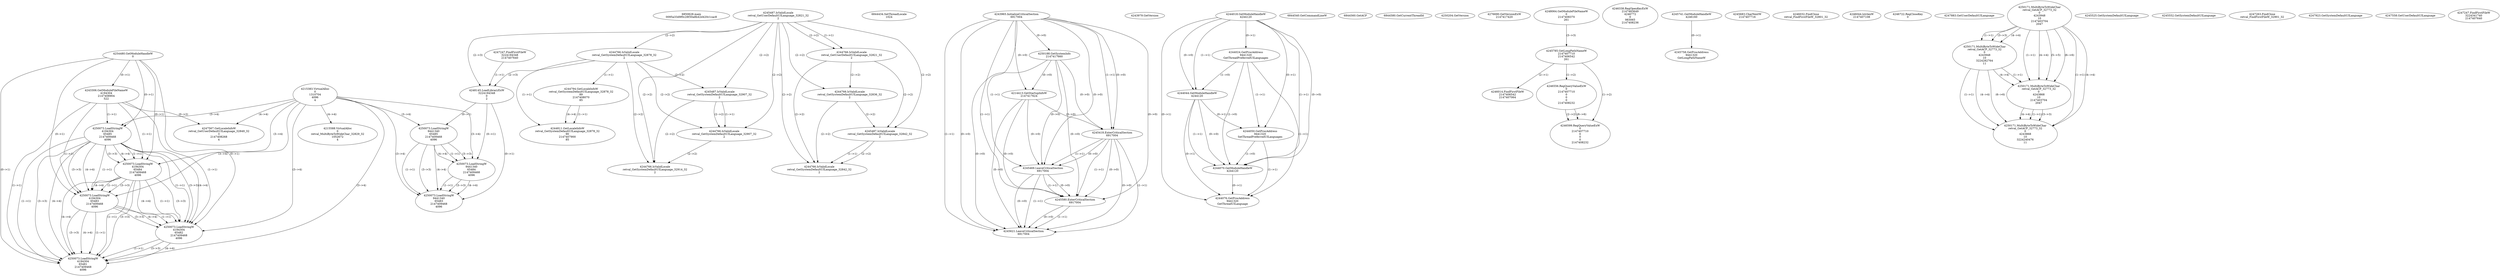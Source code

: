 // Global SCDG with merge call
digraph {
	0 [label="6850628.main
0095a33d9f0c28f30a8b42d420c1cac8"]
	1 [label="4254480.GetModuleHandleW
0"]
	2 [label="6844434.SetThreadLocale
1024"]
	3 [label="4243965.InitializeCriticalSection
6917004"]
	4 [label="4243979.GetVersion
"]
	5 [label="4244018.GetModuleHandleW
4244120"]
	6 [label="4244024.GetProcAddress
9441320
GetThreadPreferredUILanguages"]
	5 -> 6 [label="(0-->1)"]
	7 [label="4244044.GetModuleHandleW
4244120"]
	5 -> 7 [label="(1-->1)"]
	5 -> 7 [label="(0-->0)"]
	6 -> 7 [label="(1-->0)"]
	8 [label="4244050.GetProcAddress
9441320
SetThreadPreferredUILanguages"]
	5 -> 8 [label="(0-->1)"]
	6 -> 8 [label="(1-->1)"]
	7 -> 8 [label="(0-->1)"]
	9 [label="4244070.GetModuleHandleW
4244120"]
	5 -> 9 [label="(1-->1)"]
	7 -> 9 [label="(1-->1)"]
	5 -> 9 [label="(0-->0)"]
	6 -> 9 [label="(1-->0)"]
	7 -> 9 [label="(0-->0)"]
	8 -> 9 [label="(1-->0)"]
	10 [label="4244076.GetProcAddress
9441320
GetThreadUILanguage"]
	5 -> 10 [label="(0-->1)"]
	6 -> 10 [label="(1-->1)"]
	7 -> 10 [label="(0-->1)"]
	8 -> 10 [label="(1-->1)"]
	9 -> 10 [label="(0-->1)"]
	11 [label="4250188.GetSystemInfo
2147417660"]
	3 -> 11 [label="(0-->0)"]
	12 [label="6844540.GetCommandLineW
"]
	13 [label="4214413.GetStartupInfoW
2147417624"]
	3 -> 13 [label="(0-->0)"]
	11 -> 13 [label="(0-->0)"]
	14 [label="6844560.GetACP
"]
	15 [label="6844580.GetCurrentThreadId
"]
	16 [label="4250204.GetVersion
"]
	17 [label="4276690.GetVersionExW
2147417420"]
	18 [label="4243306.GetModuleFileNameW
4194304
2147408904
522"]
	1 -> 18 [label="(0-->1)"]
	19 [label="4248064.GetModuleFileNameW
0
2147408370
261"]
	20 [label="4215383.VirtualAlloc
0
1310704
4096
4"]
	21 [label="4246338.RegOpenKeyExW
2147483649
4246772
0
983065
2147408236"]
	22 [label="4245741.GetModuleHandleW
4246160"]
	23 [label="4245758.GetProcAddress
9441320
GetLongPathNameW"]
	22 -> 23 [label="(0-->1)"]
	24 [label="4245785.GetLongPathNameW
2147407710
2147406542
261"]
	19 -> 24 [label="(3-->3)"]
	25 [label="4245683.CharNextW
2147407716"]
	26 [label="4246014.FindFirstFileW
2147406542
2147407064"]
	24 -> 26 [label="(2-->1)"]
	27 [label="4246032.FindClose
retval_FindFirstFileW_32801_32"]
	28 [label="4246044.lstrlenW
2147407108"]
	29 [label="4246556.RegQueryValueExW
0
2147407710
0
0
0
2147408232"]
	24 -> 29 [label="(1-->2)"]
	30 [label="4246599.RegQueryValueExW
0
2147407710
0
0
0
2147408232"]
	24 -> 30 [label="(1-->2)"]
	29 -> 30 [label="(2-->2)"]
	29 -> 30 [label="(6-->6)"]
	31 [label="4246722.RegCloseKey
0"]
	32 [label="4247883.GetUserDefaultUILanguage
"]
	33 [label="4245418.EnterCriticalSection
6917004"]
	3 -> 33 [label="(1-->1)"]
	3 -> 33 [label="(0-->0)"]
	11 -> 33 [label="(0-->0)"]
	13 -> 33 [label="(0-->0)"]
	34 [label="4245469.LeaveCriticalSection
6917004"]
	3 -> 34 [label="(1-->1)"]
	33 -> 34 [label="(1-->1)"]
	3 -> 34 [label="(0-->0)"]
	11 -> 34 [label="(0-->0)"]
	13 -> 34 [label="(0-->0)"]
	33 -> 34 [label="(0-->0)"]
	35 [label="4245487.IsValidLocale
retval_GetUserDefaultUILanguage_32821_32
2"]
	36 [label="4250171.MultiByteToWideChar
retval_GetACP_32773_32
0
4243948
10
2147403704
2047"]
	37 [label="4250171.MultiByteToWideChar
retval_GetACP_32773_32
0
4243948
10
3224282764
11"]
	36 -> 37 [label="(1-->1)"]
	36 -> 37 [label="(3-->3)"]
	36 -> 37 [label="(4-->4)"]
	38 [label="4245525.GetSystemDefaultUILanguage
"]
	39 [label="4245552.GetSystemDefaultUILanguage
"]
	40 [label="4244766.IsValidLocale
retval_GetSystemDefaultUILanguage_32878_32
2"]
	35 -> 40 [label="(2-->2)"]
	41 [label="4244794.GetLocaleInfoW
retval_GetSystemDefaultUILanguage_32878_32
89
2147408070
85"]
	40 -> 41 [label="(1-->1)"]
	42 [label="4244811.GetLocaleInfoW
retval_GetSystemDefaultUILanguage_32878_32
90
2147407900
85"]
	40 -> 42 [label="(1-->1)"]
	41 -> 42 [label="(1-->1)"]
	41 -> 42 [label="(4-->4)"]
	43 [label="4245580.EnterCriticalSection
6917004"]
	3 -> 43 [label="(1-->1)"]
	33 -> 43 [label="(1-->1)"]
	34 -> 43 [label="(1-->1)"]
	3 -> 43 [label="(0-->0)"]
	11 -> 43 [label="(0-->0)"]
	13 -> 43 [label="(0-->0)"]
	33 -> 43 [label="(0-->0)"]
	34 -> 43 [label="(0-->0)"]
	44 [label="4245621.LeaveCriticalSection
6917004"]
	3 -> 44 [label="(1-->1)"]
	33 -> 44 [label="(1-->1)"]
	34 -> 44 [label="(1-->1)"]
	43 -> 44 [label="(1-->1)"]
	3 -> 44 [label="(0-->0)"]
	11 -> 44 [label="(0-->0)"]
	13 -> 44 [label="(0-->0)"]
	33 -> 44 [label="(0-->0)"]
	34 -> 44 [label="(0-->0)"]
	43 -> 44 [label="(0-->0)"]
	45 [label="4247247.FindFirstFileW
3224194348
2147407640"]
	46 [label="4247263.FindClose
retval_FindFirstFileW_32901_32"]
	47 [label="4248145.LoadLibraryExW
3224194348
0
2"]
	45 -> 47 [label="(1-->1)"]
	35 -> 47 [label="(2-->3)"]
	40 -> 47 [label="(2-->3)"]
	48 [label="4250073.LoadStringW
9441340
65485
2147409468
4096"]
	47 -> 48 [label="(0-->1)"]
	20 -> 48 [label="(3-->4)"]
	49 [label="4250073.LoadStringW
9441340
65484
2147409468
4096"]
	47 -> 49 [label="(0-->1)"]
	48 -> 49 [label="(1-->1)"]
	48 -> 49 [label="(3-->3)"]
	20 -> 49 [label="(3-->4)"]
	48 -> 49 [label="(4-->4)"]
	50 [label="4250073.LoadStringW
9441340
65483
2147409468
4096"]
	47 -> 50 [label="(0-->1)"]
	48 -> 50 [label="(1-->1)"]
	49 -> 50 [label="(1-->1)"]
	48 -> 50 [label="(3-->3)"]
	49 -> 50 [label="(3-->3)"]
	20 -> 50 [label="(3-->4)"]
	48 -> 50 [label="(4-->4)"]
	49 -> 50 [label="(4-->4)"]
	51 [label="4244766.IsValidLocale
retval_GetUserDefaultUILanguage_32821_32
2"]
	35 -> 51 [label="(1-->1)"]
	35 -> 51 [label="(2-->2)"]
	52 [label="4244766.IsValidLocale
retval_GetSystemDefaultUILanguage_32836_32
2"]
	35 -> 52 [label="(2-->2)"]
	51 -> 52 [label="(2-->2)"]
	53 [label="4247923.GetSystemDefaultUILanguage
"]
	54 [label="4245487.IsValidLocale
retval_GetSystemDefaultUILanguage_32842_32
2"]
	35 -> 54 [label="(2-->2)"]
	51 -> 54 [label="(2-->2)"]
	52 -> 54 [label="(2-->2)"]
	55 [label="4247558.GetUserDefaultUILanguage
"]
	56 [label="4247567.GetLocaleInfoW
retval_GetUserDefaultUILanguage_32849_32
3
2147408268
4"]
	18 -> 56 [label="(0-->2)"]
	20 -> 56 [label="(4-->4)"]
	57 [label="4247247.FindFirstFileW
3224341740
2147407640"]
	58 [label="4250073.LoadStringW
4194304
65485
2147409468
4096"]
	1 -> 58 [label="(0-->1)"]
	18 -> 58 [label="(1-->1)"]
	20 -> 58 [label="(3-->4)"]
	59 [label="4250073.LoadStringW
4194304
65484
2147409468
4096"]
	1 -> 59 [label="(0-->1)"]
	18 -> 59 [label="(1-->1)"]
	58 -> 59 [label="(1-->1)"]
	58 -> 59 [label="(3-->3)"]
	20 -> 59 [label="(3-->4)"]
	58 -> 59 [label="(4-->4)"]
	60 [label="4244766.IsValidLocale
retval_GetSystemDefaultUILanguage_32842_32
2"]
	54 -> 60 [label="(1-->1)"]
	35 -> 60 [label="(2-->2)"]
	51 -> 60 [label="(2-->2)"]
	52 -> 60 [label="(2-->2)"]
	54 -> 60 [label="(2-->2)"]
	61 [label="4250073.LoadStringW
4194304
65483
2147409468
4096"]
	1 -> 61 [label="(0-->1)"]
	18 -> 61 [label="(1-->1)"]
	58 -> 61 [label="(1-->1)"]
	59 -> 61 [label="(1-->1)"]
	58 -> 61 [label="(3-->3)"]
	59 -> 61 [label="(3-->3)"]
	20 -> 61 [label="(3-->4)"]
	58 -> 61 [label="(4-->4)"]
	59 -> 61 [label="(4-->4)"]
	62 [label="4250073.LoadStringW
4194304
65482
2147409468
4096"]
	1 -> 62 [label="(0-->1)"]
	18 -> 62 [label="(1-->1)"]
	58 -> 62 [label="(1-->1)"]
	59 -> 62 [label="(1-->1)"]
	61 -> 62 [label="(1-->1)"]
	58 -> 62 [label="(3-->3)"]
	59 -> 62 [label="(3-->3)"]
	61 -> 62 [label="(3-->3)"]
	20 -> 62 [label="(3-->4)"]
	58 -> 62 [label="(4-->4)"]
	59 -> 62 [label="(4-->4)"]
	61 -> 62 [label="(4-->4)"]
	63 [label="4215588.VirtualAlloc
0
retval_MultiByteToWideChar_32829_32
1052672
4"]
	20 -> 63 [label="(4-->4)"]
	64 [label="4250073.LoadStringW
4194304
65481
2147409468
4096"]
	1 -> 64 [label="(0-->1)"]
	18 -> 64 [label="(1-->1)"]
	58 -> 64 [label="(1-->1)"]
	59 -> 64 [label="(1-->1)"]
	61 -> 64 [label="(1-->1)"]
	62 -> 64 [label="(1-->1)"]
	58 -> 64 [label="(3-->3)"]
	59 -> 64 [label="(3-->3)"]
	61 -> 64 [label="(3-->3)"]
	62 -> 64 [label="(3-->3)"]
	20 -> 64 [label="(3-->4)"]
	58 -> 64 [label="(4-->4)"]
	59 -> 64 [label="(4-->4)"]
	61 -> 64 [label="(4-->4)"]
	62 -> 64 [label="(4-->4)"]
	65 [label="4250171.MultiByteToWideChar
retval_GetACP_32773_32
0
4243868
10
2147403704
2047"]
	36 -> 65 [label="(1-->1)"]
	37 -> 65 [label="(1-->1)"]
	36 -> 65 [label="(4-->4)"]
	37 -> 65 [label="(4-->4)"]
	36 -> 65 [label="(5-->5)"]
	36 -> 65 [label="(6-->6)"]
	66 [label="4250171.MultiByteToWideChar
retval_GetACP_32773_32
0
4243868
10
3224240476
11"]
	36 -> 66 [label="(1-->1)"]
	37 -> 66 [label="(1-->1)"]
	65 -> 66 [label="(1-->1)"]
	65 -> 66 [label="(3-->3)"]
	36 -> 66 [label="(4-->4)"]
	37 -> 66 [label="(4-->4)"]
	65 -> 66 [label="(4-->4)"]
	37 -> 66 [label="(6-->6)"]
	67 [label="4245487.IsValidLocale
retval_GetSystemDefaultUILanguage_32907_32
2"]
	35 -> 67 [label="(2-->2)"]
	40 -> 67 [label="(2-->2)"]
	68 [label="4244766.IsValidLocale
retval_GetSystemDefaultUILanguage_32907_32
2"]
	67 -> 68 [label="(1-->1)"]
	35 -> 68 [label="(2-->2)"]
	40 -> 68 [label="(2-->2)"]
	67 -> 68 [label="(2-->2)"]
	69 [label="4244766.IsValidLocale
retval_GetSystemDefaultUILanguage_32914_32
2"]
	35 -> 69 [label="(2-->2)"]
	40 -> 69 [label="(2-->2)"]
	67 -> 69 [label="(2-->2)"]
	68 -> 69 [label="(2-->2)"]
}
